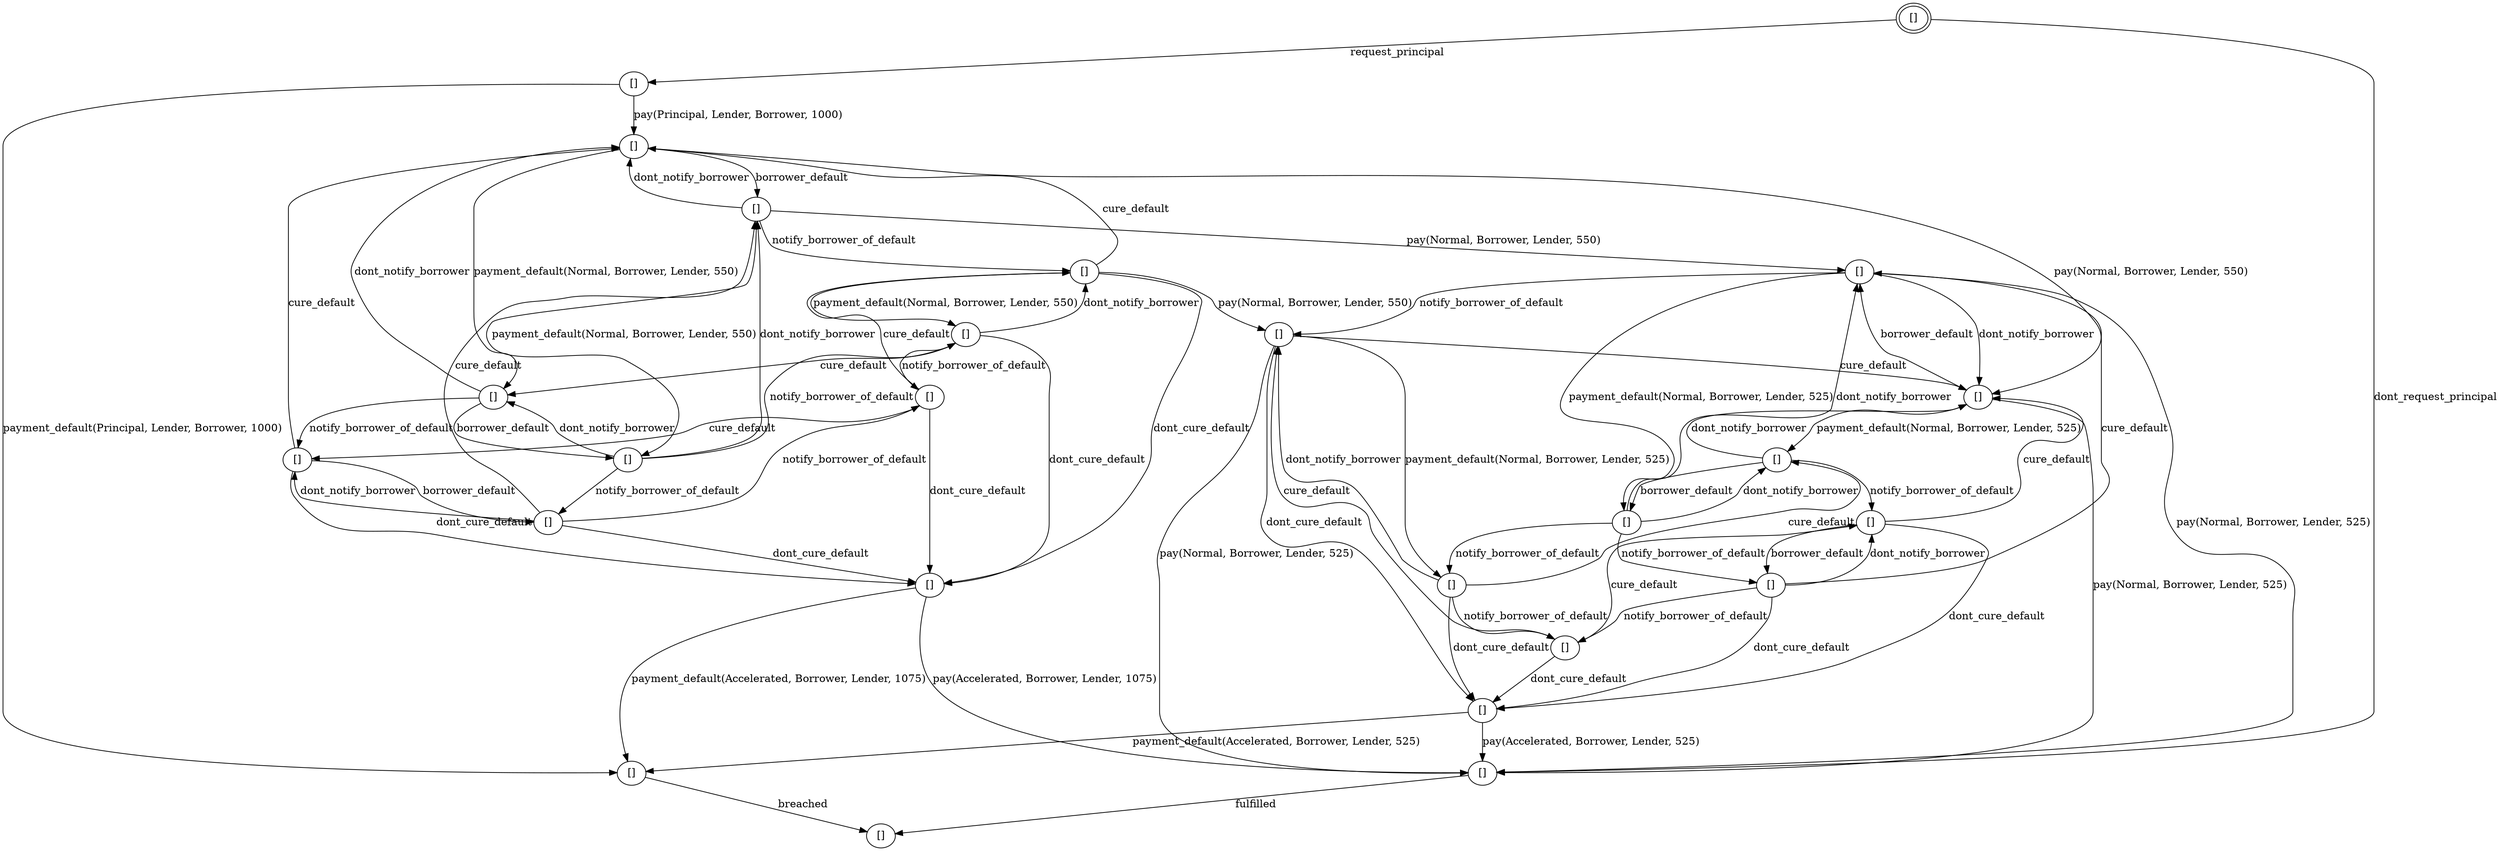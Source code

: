 digraph G {
center = TRUE;
mclimit = 10.0;
nodesep = 0.05;
node [ width=0.25, height=0.25, label="" ];
s2 [ peripheries=2 ];
s0 [label="[]"];
s1 [label="[]"];
s2 [label="[]"];
s3 [label="[]"];
s4 [label="[]"];
s5 [label="[]"];
s6 [label="[]"];
s7 [label="[]"];
s8 [label="[]"];
s9 [label="[]"];
s10 [label="[]"];
s11 [label="[]"];
s12 [label="[]"];
s13 [label="[]"];
s14 [label="[]"];
s15 [label="[]"];
s16 [label="[]"];
s17 [label="[]"];
s18 [label="[]"];
s19 [label="[]"];
s20 [label="[]"];
s21 [label="[]"];
s22 [label="[]"];
s23 [label="[]"];
s24 [label="[]"];
s24->s0[label="notify_borrower_of_default"];
s24->s18[label="dont_notify_borrower"];
s24->s17[label="payment_default(Normal, Borrower, Lender, 525)"];
s24->s6[label="pay(Normal, Borrower, Lender, 525)"];
s17->s20[label="notify_borrower_of_default"];
s17->s21[label="notify_borrower_of_default"];
s17->s11[label="dont_notify_borrower"];
s17->s24[label="dont_notify_borrower"];
s23->s1[label="breached"];
s21->s4[label="dont_cure_default"];
s21->s11[label="cure_default"];
s21->s19[label="notify_borrower_of_default"];
s21->s0[label="dont_notify_borrower"];
s0->s4[label="dont_cure_default"];
s0->s18[label="cure_default"];
s0->s21[label="payment_default(Normal, Borrower, Lender, 525)"];
s0->s6[label="pay(Normal, Borrower, Lender, 525)"];
s20->s24[label="cure_default"];
s20->s4[label="dont_cure_default"];
s20->s19[label="notify_borrower_of_default"];
s20->s9[label="dont_notify_borrower"];
s19->s0[label="cure_default"];
s19->s4[label="dont_cure_default"];
s19->s9[label="cure_default"];
s15->s12[label="notify_borrower_of_default"];
s15->s22[label="notify_borrower_of_default"];
s15->s8[label="dont_notify_borrower"];
s15->s14[label="dont_notify_borrower"];
s16->s5[label="dont_cure_default"];
s16->s13[label="cure_default"];
s16->s10[label="cure_default"];
s22->s16[label="notify_borrower_of_default"];
s22->s5[label="dont_cure_default"];
s22->s8[label="cure_default"];
s22->s13[label="dont_notify_borrower"];
s12->s5[label="dont_cure_default"];
s12->s16[label="notify_borrower_of_default"];
s12->s14[label="cure_default"];
s12->s10[label="dont_notify_borrower"];
s18->s24[label="borrower_default"];
s18->s11[label="payment_default(Normal, Borrower, Lender, 525)"];
s18->s6[label="pay(Normal, Borrower, Lender, 525)"];
s9->s4[label="dont_cure_default"];
s9->s20[label="borrower_default"];
s9->s18[label="cure_default"];
s13->s5[label="dont_cure_default"];
s13->s22[label="borrower_default"];
s13->s7[label="cure_default"];
s14->s13[label="notify_borrower_of_default"];
s14->s15[label="borrower_default"];
s14->s7[label="dont_notify_borrower"];
s11->s9[label="notify_borrower_of_default"];
s11->s17[label="borrower_default"];
s11->s18[label="dont_notify_borrower"];
s10->s12[label="payment_default(Normal, Borrower, Lender, 550)"];
s10->s5[label="dont_cure_default"];
s10->s0[label="pay(Normal, Borrower, Lender, 550)"];
s10->s7[label="cure_default"];
s7->s18[label="pay(Normal, Borrower, Lender, 550)"];
s7->s14[label="payment_default(Normal, Borrower, Lender, 550)"];
s7->s8[label="borrower_default"];
s8->s10[label="notify_borrower_of_default"];
s8->s24[label="pay(Normal, Borrower, Lender, 550)"];
s8->s15[label="payment_default(Normal, Borrower, Lender, 550)"];
s8->s7[label="dont_notify_borrower"];
s6->s1[label="fulfilled"];
s5->s23[label="payment_default(Accelerated, Borrower, Lender, 1075)"];
s5->s6[label="pay(Accelerated, Borrower, Lender, 1075)"];
s4->s23[label="payment_default(Accelerated, Borrower, Lender, 525)"];
s4->s6[label="pay(Accelerated, Borrower, Lender, 525)"];
s3->s23[label="payment_default(Principal, Lender, Borrower, 1000)"];
s3->s7[label="pay(Principal, Lender, Borrower, 1000)"];
s2->s6[label="dont_request_principal"];
s2->s3[label="request_principal"];
}
